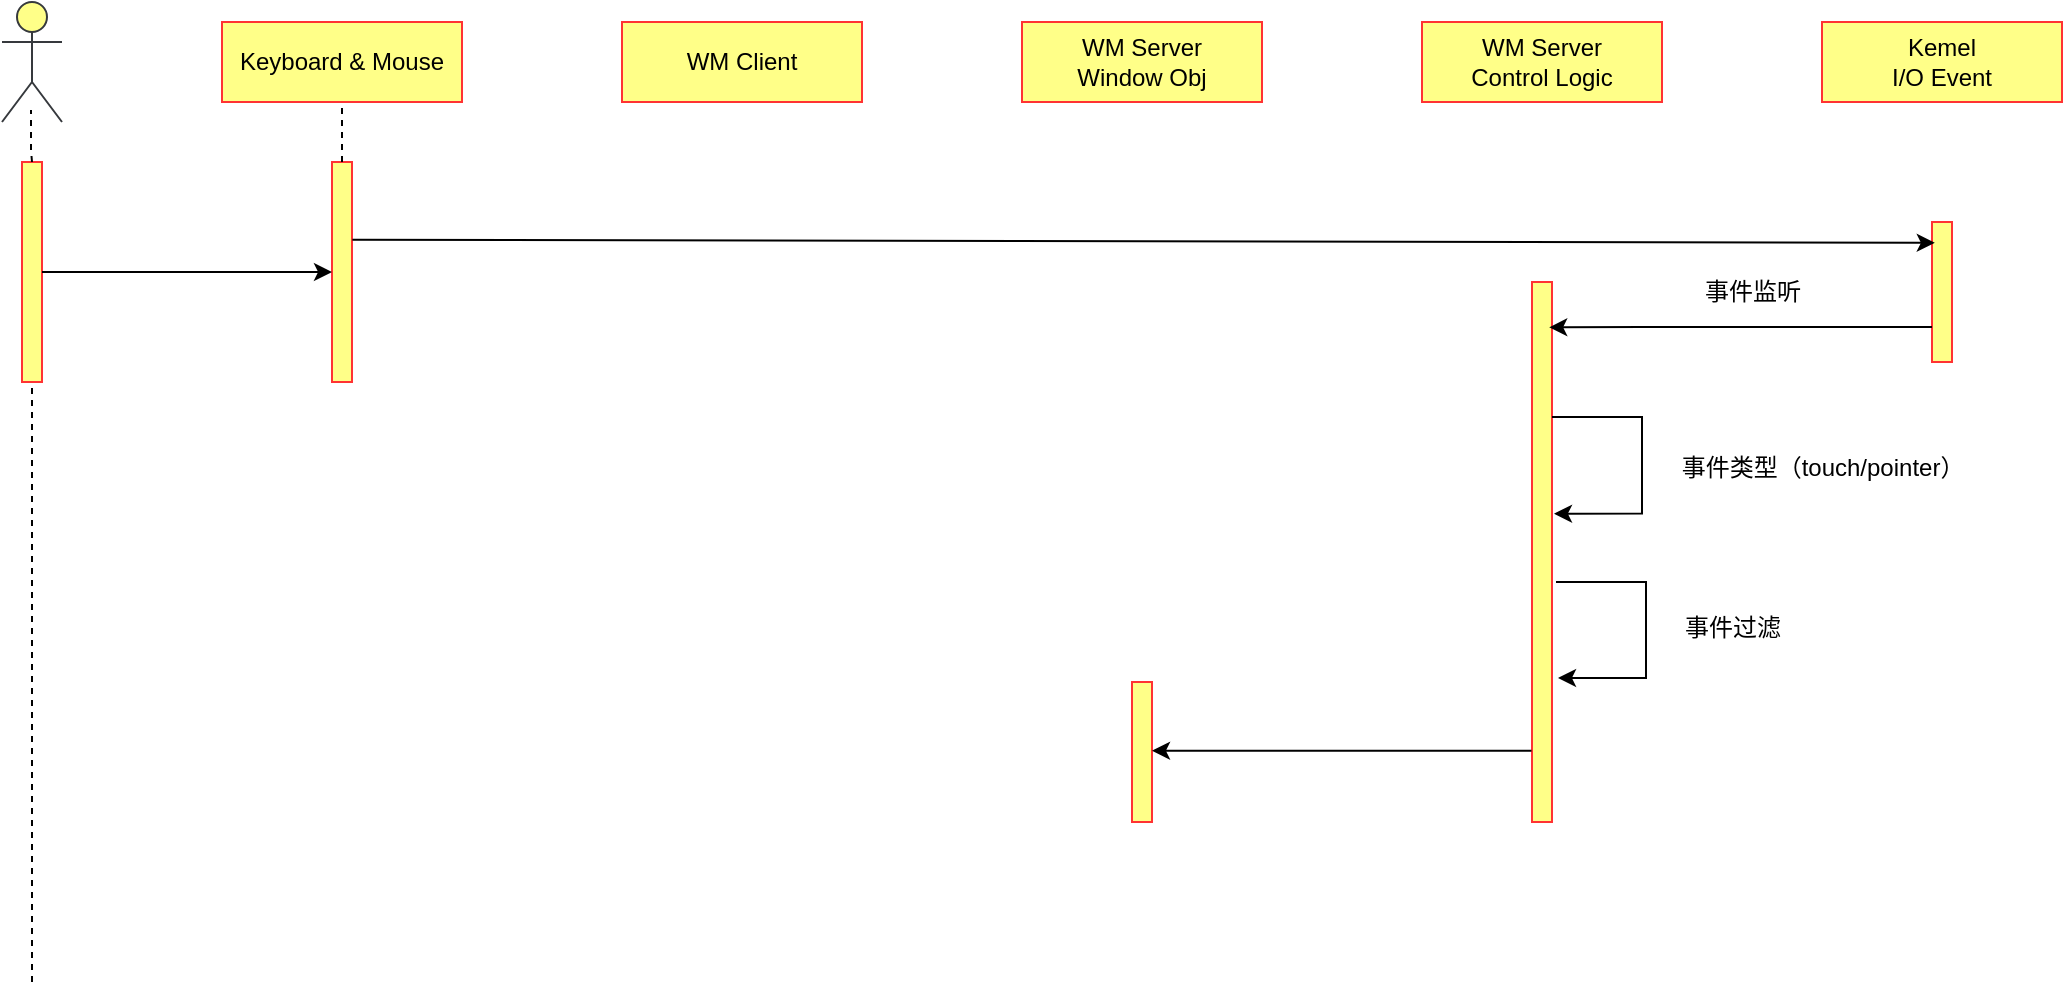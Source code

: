 <mxfile version="22.0.8" type="github">
  <diagram id="C5RBs43oDa-KdzZeNtuy" name="Page-1">
    <mxGraphModel dx="744" dy="401" grid="1" gridSize="10" guides="1" tooltips="1" connect="1" arrows="1" fold="1" page="1" pageScale="1" pageWidth="827" pageHeight="1169" math="0" shadow="0">
      <root>
        <mxCell id="WIyWlLk6GJQsqaUBKTNV-0" />
        <mxCell id="WIyWlLk6GJQsqaUBKTNV-1" parent="WIyWlLk6GJQsqaUBKTNV-0" />
        <mxCell id="nWRHuMemYC4LHh1kMei3-55" value="" style="shape=umlActor;verticalLabelPosition=bottom;verticalAlign=top;html=1;fillColor=#ffff88;strokeColor=#36393d;" vertex="1" parent="WIyWlLk6GJQsqaUBKTNV-1">
          <mxGeometry x="50" y="140" width="30" height="60" as="geometry" />
        </mxCell>
        <mxCell id="nWRHuMemYC4LHh1kMei3-61" value="" style="endArrow=none;dashed=1;html=1;rounded=0;" edge="1" parent="WIyWlLk6GJQsqaUBKTNV-1" target="nWRHuMemYC4LHh1kMei3-62">
          <mxGeometry width="50" height="50" relative="1" as="geometry">
            <mxPoint x="65" y="630" as="sourcePoint" />
            <mxPoint x="70" y="330" as="targetPoint" />
          </mxGeometry>
        </mxCell>
        <mxCell id="nWRHuMemYC4LHh1kMei3-62" value="" style="rounded=0;whiteSpace=wrap;html=1;fillColor=#ffff88;strokeColor=#FF3333;" vertex="1" parent="WIyWlLk6GJQsqaUBKTNV-1">
          <mxGeometry x="60" y="220" width="10" height="110" as="geometry" />
        </mxCell>
        <mxCell id="nWRHuMemYC4LHh1kMei3-63" value="Keyboard &amp;amp; Mouse" style="rounded=0;whiteSpace=wrap;html=1;fillColor=#ffff88;strokeColor=#FF3333;" vertex="1" parent="WIyWlLk6GJQsqaUBKTNV-1">
          <mxGeometry x="160" y="150" width="120" height="40" as="geometry" />
        </mxCell>
        <mxCell id="nWRHuMemYC4LHh1kMei3-65" value="" style="rounded=0;whiteSpace=wrap;html=1;fillColor=#ffff88;strokeColor=#FF3333;" vertex="1" parent="WIyWlLk6GJQsqaUBKTNV-1">
          <mxGeometry x="215" y="220" width="10" height="110" as="geometry" />
        </mxCell>
        <mxCell id="nWRHuMemYC4LHh1kMei3-66" value="" style="endArrow=none;dashed=1;html=1;rounded=0;exitX=0.5;exitY=0;exitDx=0;exitDy=0;entryX=0.5;entryY=1;entryDx=0;entryDy=0;" edge="1" parent="WIyWlLk6GJQsqaUBKTNV-1" source="nWRHuMemYC4LHh1kMei3-65" target="nWRHuMemYC4LHh1kMei3-63">
          <mxGeometry width="50" height="50" relative="1" as="geometry">
            <mxPoint x="210" y="200" as="sourcePoint" />
            <mxPoint x="210" y="190" as="targetPoint" />
            <Array as="points" />
          </mxGeometry>
        </mxCell>
        <mxCell id="nWRHuMemYC4LHh1kMei3-69" value="" style="endArrow=none;dashed=1;html=1;rounded=0;" edge="1" parent="WIyWlLk6GJQsqaUBKTNV-1">
          <mxGeometry width="50" height="50" relative="1" as="geometry">
            <mxPoint x="65" y="220" as="sourcePoint" />
            <mxPoint x="64.5" y="194" as="targetPoint" />
            <Array as="points">
              <mxPoint x="64.5" y="214" />
            </Array>
          </mxGeometry>
        </mxCell>
        <mxCell id="nWRHuMemYC4LHh1kMei3-70" value="" style="endArrow=classic;html=1;rounded=0;exitX=1;exitY=0.5;exitDx=0;exitDy=0;entryX=0;entryY=0.5;entryDx=0;entryDy=0;" edge="1" parent="WIyWlLk6GJQsqaUBKTNV-1" source="nWRHuMemYC4LHh1kMei3-62" target="nWRHuMemYC4LHh1kMei3-65">
          <mxGeometry width="50" height="50" relative="1" as="geometry">
            <mxPoint x="120" y="310" as="sourcePoint" />
            <mxPoint x="170" y="260" as="targetPoint" />
          </mxGeometry>
        </mxCell>
        <mxCell id="nWRHuMemYC4LHh1kMei3-71" value="WM Client" style="rounded=0;whiteSpace=wrap;html=1;fillColor=#ffff88;strokeColor=#FF3333;" vertex="1" parent="WIyWlLk6GJQsqaUBKTNV-1">
          <mxGeometry x="360" y="150" width="120" height="40" as="geometry" />
        </mxCell>
        <mxCell id="nWRHuMemYC4LHh1kMei3-74" value="WM Server&lt;br&gt;Window Obj" style="rounded=0;whiteSpace=wrap;html=1;fillColor=#ffff88;strokeColor=#FF3333;" vertex="1" parent="WIyWlLk6GJQsqaUBKTNV-1">
          <mxGeometry x="560" y="150" width="120" height="40" as="geometry" />
        </mxCell>
        <mxCell id="nWRHuMemYC4LHh1kMei3-75" value="WM Server&lt;br&gt;Control Logic" style="rounded=0;whiteSpace=wrap;html=1;fillColor=#ffff88;strokeColor=#FF3333;" vertex="1" parent="WIyWlLk6GJQsqaUBKTNV-1">
          <mxGeometry x="760" y="150" width="120" height="40" as="geometry" />
        </mxCell>
        <mxCell id="nWRHuMemYC4LHh1kMei3-76" value="Kemel&lt;br&gt;I/O Event" style="rounded=0;whiteSpace=wrap;html=1;fillColor=#ffff88;strokeColor=#FF3333;" vertex="1" parent="WIyWlLk6GJQsqaUBKTNV-1">
          <mxGeometry x="960" y="150" width="120" height="40" as="geometry" />
        </mxCell>
        <mxCell id="nWRHuMemYC4LHh1kMei3-77" value="" style="rounded=0;whiteSpace=wrap;html=1;fillColor=#ffff88;strokeColor=#FF3333;" vertex="1" parent="WIyWlLk6GJQsqaUBKTNV-1">
          <mxGeometry x="1015" y="250" width="10" height="70" as="geometry" />
        </mxCell>
        <mxCell id="nWRHuMemYC4LHh1kMei3-79" value="" style="endArrow=classic;html=1;rounded=0;exitX=1.02;exitY=0.353;exitDx=0;exitDy=0;entryX=0.14;entryY=0.149;entryDx=0;entryDy=0;entryPerimeter=0;exitPerimeter=0;" edge="1" parent="WIyWlLk6GJQsqaUBKTNV-1" source="nWRHuMemYC4LHh1kMei3-65" target="nWRHuMemYC4LHh1kMei3-77">
          <mxGeometry width="50" height="50" relative="1" as="geometry">
            <mxPoint x="235" y="260" as="sourcePoint" />
            <mxPoint x="1000" y="260" as="targetPoint" />
          </mxGeometry>
        </mxCell>
        <mxCell id="nWRHuMemYC4LHh1kMei3-82" value="" style="rounded=0;whiteSpace=wrap;html=1;fillColor=#ffff88;strokeColor=#FF3333;" vertex="1" parent="WIyWlLk6GJQsqaUBKTNV-1">
          <mxGeometry x="815" y="280" width="10" height="270" as="geometry" />
        </mxCell>
        <mxCell id="nWRHuMemYC4LHh1kMei3-83" style="edgeStyle=orthogonalEdgeStyle;rounded=0;orthogonalLoop=1;jettySize=auto;html=1;exitX=0;exitY=0.75;exitDx=0;exitDy=0;entryX=0.86;entryY=0.084;entryDx=0;entryDy=0;entryPerimeter=0;" edge="1" parent="WIyWlLk6GJQsqaUBKTNV-1" source="nWRHuMemYC4LHh1kMei3-77" target="nWRHuMemYC4LHh1kMei3-82">
          <mxGeometry relative="1" as="geometry">
            <Array as="points">
              <mxPoint x="870" y="303" />
              <mxPoint x="870" y="303" />
            </Array>
          </mxGeometry>
        </mxCell>
        <mxCell id="nWRHuMemYC4LHh1kMei3-84" style="edgeStyle=orthogonalEdgeStyle;rounded=0;orthogonalLoop=1;jettySize=auto;html=1;exitX=1;exitY=0.25;exitDx=0;exitDy=0;entryX=1.1;entryY=0.429;entryDx=0;entryDy=0;entryPerimeter=0;" edge="1" parent="WIyWlLk6GJQsqaUBKTNV-1" source="nWRHuMemYC4LHh1kMei3-82" target="nWRHuMemYC4LHh1kMei3-82">
          <mxGeometry relative="1" as="geometry">
            <Array as="points">
              <mxPoint x="870" y="348" />
              <mxPoint x="870" y="396" />
            </Array>
          </mxGeometry>
        </mxCell>
        <mxCell id="nWRHuMemYC4LHh1kMei3-85" style="edgeStyle=orthogonalEdgeStyle;rounded=0;orthogonalLoop=1;jettySize=auto;html=1;exitX=1;exitY=0.25;exitDx=0;exitDy=0;entryX=1.1;entryY=0.429;entryDx=0;entryDy=0;entryPerimeter=0;" edge="1" parent="WIyWlLk6GJQsqaUBKTNV-1">
          <mxGeometry relative="1" as="geometry">
            <mxPoint x="827" y="430" as="sourcePoint" />
            <mxPoint x="828" y="478" as="targetPoint" />
            <Array as="points">
              <mxPoint x="872" y="430" />
              <mxPoint x="872" y="478" />
            </Array>
          </mxGeometry>
        </mxCell>
        <mxCell id="nWRHuMemYC4LHh1kMei3-86" value="事件监听" style="text;html=1;align=center;verticalAlign=middle;resizable=0;points=[];autosize=1;strokeColor=none;fillColor=none;" vertex="1" parent="WIyWlLk6GJQsqaUBKTNV-1">
          <mxGeometry x="890" y="270" width="70" height="30" as="geometry" />
        </mxCell>
        <mxCell id="nWRHuMemYC4LHh1kMei3-87" value="事件类型（touch/pointer）" style="text;html=1;align=center;verticalAlign=middle;resizable=0;points=[];autosize=1;strokeColor=none;fillColor=none;" vertex="1" parent="WIyWlLk6GJQsqaUBKTNV-1">
          <mxGeometry x="880" y="358" width="160" height="30" as="geometry" />
        </mxCell>
        <mxCell id="nWRHuMemYC4LHh1kMei3-89" value="事件过滤" style="text;html=1;align=center;verticalAlign=middle;resizable=0;points=[];autosize=1;strokeColor=none;fillColor=none;" vertex="1" parent="WIyWlLk6GJQsqaUBKTNV-1">
          <mxGeometry x="880" y="438" width="70" height="30" as="geometry" />
        </mxCell>
        <mxCell id="nWRHuMemYC4LHh1kMei3-90" value="" style="rounded=0;whiteSpace=wrap;html=1;fillColor=#ffff88;strokeColor=#FF3333;" vertex="1" parent="WIyWlLk6GJQsqaUBKTNV-1">
          <mxGeometry x="615" y="480" width="10" height="70" as="geometry" />
        </mxCell>
        <mxCell id="nWRHuMemYC4LHh1kMei3-91" style="edgeStyle=orthogonalEdgeStyle;rounded=0;orthogonalLoop=1;jettySize=auto;html=1;entryX=0.86;entryY=0.084;entryDx=0;entryDy=0;entryPerimeter=0;exitX=-0.025;exitY=0.868;exitDx=0;exitDy=0;exitPerimeter=0;" edge="1" parent="WIyWlLk6GJQsqaUBKTNV-1" source="nWRHuMemYC4LHh1kMei3-82">
          <mxGeometry relative="1" as="geometry">
            <mxPoint x="810" y="514" as="sourcePoint" />
            <mxPoint x="625" y="514.38" as="targetPoint" />
            <Array as="points" />
          </mxGeometry>
        </mxCell>
      </root>
    </mxGraphModel>
  </diagram>
</mxfile>
